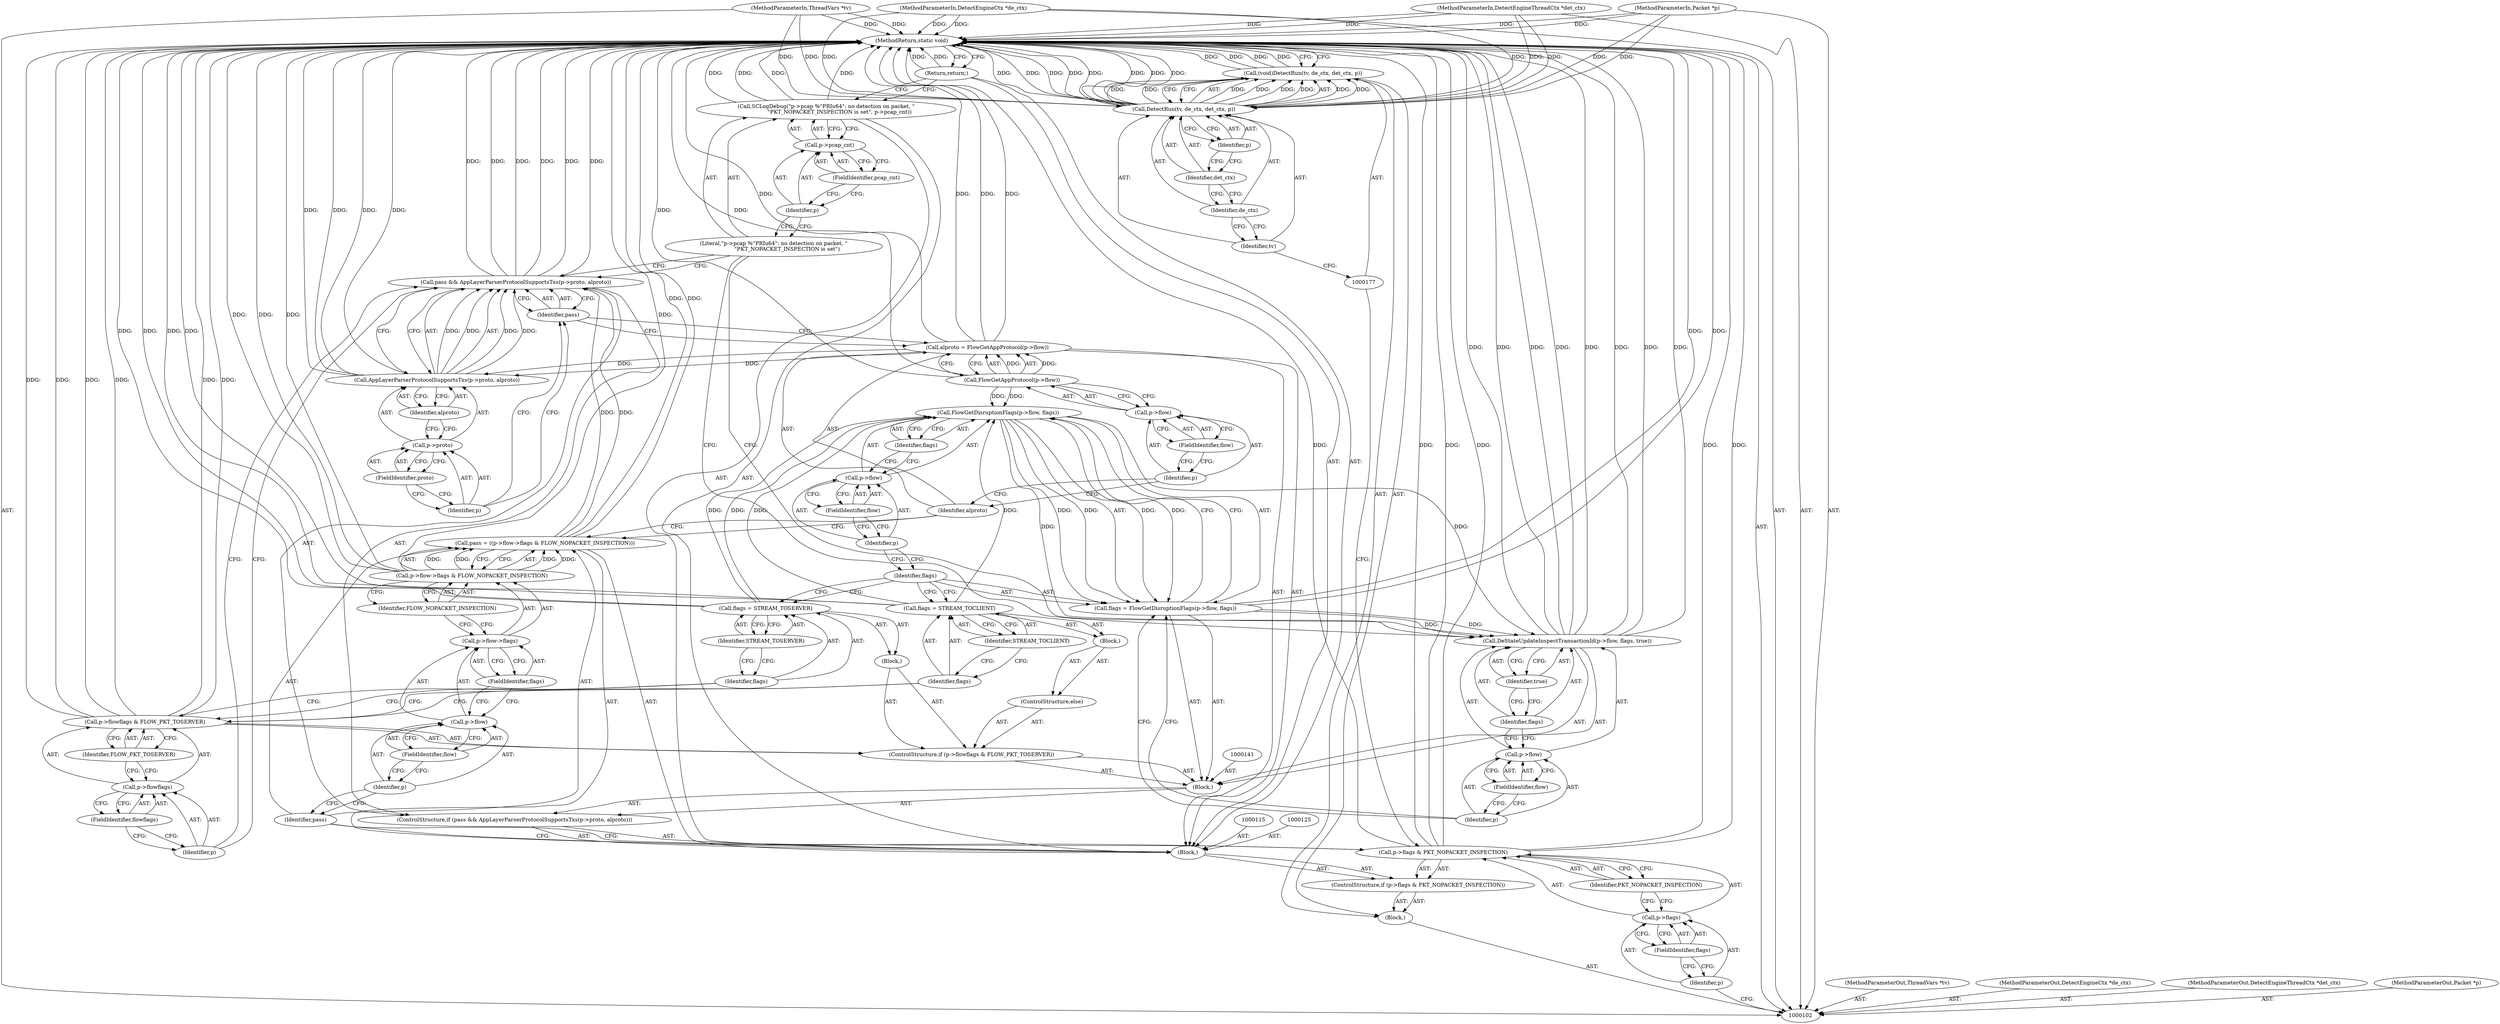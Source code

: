 digraph "0_suricata_e1ef57c848bbe4e567d5d4b66d346a742e3f77a1" {
"1000183" [label="(MethodReturn,static void)"];
"1000103" [label="(MethodParameterIn,ThreadVars *tv)"];
"1000253" [label="(MethodParameterOut,ThreadVars *tv)"];
"1000126" [label="(Call,alproto = FlowGetAppProtocol(p->flow))"];
"1000127" [label="(Identifier,alproto)"];
"1000128" [label="(Call,FlowGetAppProtocol(p->flow))"];
"1000129" [label="(Call,p->flow)"];
"1000130" [label="(Identifier,p)"];
"1000131" [label="(FieldIdentifier,flow)"];
"1000114" [label="(Block,)"];
"1000133" [label="(Call,pass && AppLayerParserProtocolSupportsTxs(p->proto, alproto))"];
"1000134" [label="(Identifier,pass)"];
"1000135" [label="(Call,AppLayerParserProtocolSupportsTxs(p->proto, alproto))"];
"1000136" [label="(Call,p->proto)"];
"1000137" [label="(Identifier,p)"];
"1000138" [label="(FieldIdentifier,proto)"];
"1000139" [label="(Identifier,alproto)"];
"1000132" [label="(ControlStructure,if (pass && AppLayerParserProtocolSupportsTxs(p->proto, alproto)))"];
"1000140" [label="(Block,)"];
"1000142" [label="(ControlStructure,if (p->flowflags & FLOW_PKT_TOSERVER))"];
"1000143" [label="(Call,p->flowflags & FLOW_PKT_TOSERVER)"];
"1000144" [label="(Call,p->flowflags)"];
"1000145" [label="(Identifier,p)"];
"1000146" [label="(FieldIdentifier,flowflags)"];
"1000147" [label="(Identifier,FLOW_PKT_TOSERVER)"];
"1000148" [label="(Block,)"];
"1000149" [label="(Call,flags = STREAM_TOSERVER)"];
"1000150" [label="(Identifier,flags)"];
"1000151" [label="(Identifier,STREAM_TOSERVER)"];
"1000152" [label="(ControlStructure,else)"];
"1000153" [label="(Block,)"];
"1000154" [label="(Call,flags = STREAM_TOCLIENT)"];
"1000155" [label="(Identifier,flags)"];
"1000156" [label="(Identifier,STREAM_TOCLIENT)"];
"1000157" [label="(Call,flags = FlowGetDisruptionFlags(p->flow, flags))"];
"1000158" [label="(Identifier,flags)"];
"1000159" [label="(Call,FlowGetDisruptionFlags(p->flow, flags))"];
"1000160" [label="(Call,p->flow)"];
"1000161" [label="(Identifier,p)"];
"1000162" [label="(FieldIdentifier,flow)"];
"1000163" [label="(Identifier,flags)"];
"1000164" [label="(Call,DeStateUpdateInspectTransactionId(p->flow, flags, true))"];
"1000165" [label="(Call,p->flow)"];
"1000166" [label="(Identifier,p)"];
"1000167" [label="(FieldIdentifier,flow)"];
"1000168" [label="(Identifier,flags)"];
"1000169" [label="(Identifier,true)"];
"1000104" [label="(MethodParameterIn,DetectEngineCtx *de_ctx)"];
"1000254" [label="(MethodParameterOut,DetectEngineCtx *de_ctx)"];
"1000105" [label="(MethodParameterIn,DetectEngineThreadCtx *det_ctx)"];
"1000255" [label="(MethodParameterOut,DetectEngineThreadCtx *det_ctx)"];
"1000171" [label="(Literal,\"p->pcap %\"PRIu64\": no detection on packet, \"\n                \"PKT_NOPACKET_INSPECTION is set\")"];
"1000170" [label="(Call,SCLogDebug(\"p->pcap %\"PRIu64\": no detection on packet, \"\n                \"PKT_NOPACKET_INSPECTION is set\", p->pcap_cnt))"];
"1000172" [label="(Call,p->pcap_cnt)"];
"1000173" [label="(Identifier,p)"];
"1000174" [label="(FieldIdentifier,pcap_cnt)"];
"1000175" [label="(Return,return;)"];
"1000178" [label="(Call,DetectRun(tv, de_ctx, det_ctx, p))"];
"1000179" [label="(Identifier,tv)"];
"1000180" [label="(Identifier,de_ctx)"];
"1000181" [label="(Identifier,det_ctx)"];
"1000176" [label="(Call,(void)DetectRun(tv, de_ctx, det_ctx, p))"];
"1000182" [label="(Identifier,p)"];
"1000106" [label="(MethodParameterIn,Packet *p)"];
"1000256" [label="(MethodParameterOut,Packet *p)"];
"1000107" [label="(Block,)"];
"1000112" [label="(FieldIdentifier,flags)"];
"1000113" [label="(Identifier,PKT_NOPACKET_INSPECTION)"];
"1000108" [label="(ControlStructure,if (p->flags & PKT_NOPACKET_INSPECTION))"];
"1000109" [label="(Call,p->flags & PKT_NOPACKET_INSPECTION)"];
"1000110" [label="(Call,p->flags)"];
"1000111" [label="(Identifier,p)"];
"1000116" [label="(Call,pass = ((p->flow->flags & FLOW_NOPACKET_INSPECTION)))"];
"1000117" [label="(Identifier,pass)"];
"1000118" [label="(Call,p->flow->flags & FLOW_NOPACKET_INSPECTION)"];
"1000119" [label="(Call,p->flow->flags)"];
"1000120" [label="(Call,p->flow)"];
"1000121" [label="(Identifier,p)"];
"1000122" [label="(FieldIdentifier,flow)"];
"1000123" [label="(FieldIdentifier,flags)"];
"1000124" [label="(Identifier,FLOW_NOPACKET_INSPECTION)"];
"1000183" -> "1000102"  [label="AST: "];
"1000183" -> "1000175"  [label="CFG: "];
"1000183" -> "1000176"  [label="CFG: "];
"1000170" -> "1000183"  [label="DDG: "];
"1000170" -> "1000183"  [label="DDG: "];
"1000149" -> "1000183"  [label="DDG: "];
"1000164" -> "1000183"  [label="DDG: "];
"1000164" -> "1000183"  [label="DDG: "];
"1000164" -> "1000183"  [label="DDG: "];
"1000164" -> "1000183"  [label="DDG: "];
"1000105" -> "1000183"  [label="DDG: "];
"1000135" -> "1000183"  [label="DDG: "];
"1000135" -> "1000183"  [label="DDG: "];
"1000178" -> "1000183"  [label="DDG: "];
"1000178" -> "1000183"  [label="DDG: "];
"1000178" -> "1000183"  [label="DDG: "];
"1000178" -> "1000183"  [label="DDG: "];
"1000126" -> "1000183"  [label="DDG: "];
"1000126" -> "1000183"  [label="DDG: "];
"1000116" -> "1000183"  [label="DDG: "];
"1000133" -> "1000183"  [label="DDG: "];
"1000133" -> "1000183"  [label="DDG: "];
"1000133" -> "1000183"  [label="DDG: "];
"1000118" -> "1000183"  [label="DDG: "];
"1000118" -> "1000183"  [label="DDG: "];
"1000176" -> "1000183"  [label="DDG: "];
"1000176" -> "1000183"  [label="DDG: "];
"1000157" -> "1000183"  [label="DDG: "];
"1000104" -> "1000183"  [label="DDG: "];
"1000128" -> "1000183"  [label="DDG: "];
"1000103" -> "1000183"  [label="DDG: "];
"1000143" -> "1000183"  [label="DDG: "];
"1000143" -> "1000183"  [label="DDG: "];
"1000143" -> "1000183"  [label="DDG: "];
"1000109" -> "1000183"  [label="DDG: "];
"1000109" -> "1000183"  [label="DDG: "];
"1000109" -> "1000183"  [label="DDG: "];
"1000154" -> "1000183"  [label="DDG: "];
"1000106" -> "1000183"  [label="DDG: "];
"1000175" -> "1000183"  [label="DDG: "];
"1000103" -> "1000102"  [label="AST: "];
"1000103" -> "1000183"  [label="DDG: "];
"1000103" -> "1000178"  [label="DDG: "];
"1000253" -> "1000102"  [label="AST: "];
"1000126" -> "1000114"  [label="AST: "];
"1000126" -> "1000128"  [label="CFG: "];
"1000127" -> "1000126"  [label="AST: "];
"1000128" -> "1000126"  [label="AST: "];
"1000134" -> "1000126"  [label="CFG: "];
"1000126" -> "1000183"  [label="DDG: "];
"1000126" -> "1000183"  [label="DDG: "];
"1000128" -> "1000126"  [label="DDG: "];
"1000126" -> "1000135"  [label="DDG: "];
"1000127" -> "1000126"  [label="AST: "];
"1000127" -> "1000116"  [label="CFG: "];
"1000130" -> "1000127"  [label="CFG: "];
"1000128" -> "1000126"  [label="AST: "];
"1000128" -> "1000129"  [label="CFG: "];
"1000129" -> "1000128"  [label="AST: "];
"1000126" -> "1000128"  [label="CFG: "];
"1000128" -> "1000183"  [label="DDG: "];
"1000128" -> "1000126"  [label="DDG: "];
"1000128" -> "1000159"  [label="DDG: "];
"1000129" -> "1000128"  [label="AST: "];
"1000129" -> "1000131"  [label="CFG: "];
"1000130" -> "1000129"  [label="AST: "];
"1000131" -> "1000129"  [label="AST: "];
"1000128" -> "1000129"  [label="CFG: "];
"1000130" -> "1000129"  [label="AST: "];
"1000130" -> "1000127"  [label="CFG: "];
"1000131" -> "1000130"  [label="CFG: "];
"1000131" -> "1000129"  [label="AST: "];
"1000131" -> "1000130"  [label="CFG: "];
"1000129" -> "1000131"  [label="CFG: "];
"1000114" -> "1000108"  [label="AST: "];
"1000115" -> "1000114"  [label="AST: "];
"1000116" -> "1000114"  [label="AST: "];
"1000125" -> "1000114"  [label="AST: "];
"1000126" -> "1000114"  [label="AST: "];
"1000132" -> "1000114"  [label="AST: "];
"1000170" -> "1000114"  [label="AST: "];
"1000175" -> "1000114"  [label="AST: "];
"1000133" -> "1000132"  [label="AST: "];
"1000133" -> "1000134"  [label="CFG: "];
"1000133" -> "1000135"  [label="CFG: "];
"1000134" -> "1000133"  [label="AST: "];
"1000135" -> "1000133"  [label="AST: "];
"1000145" -> "1000133"  [label="CFG: "];
"1000171" -> "1000133"  [label="CFG: "];
"1000133" -> "1000183"  [label="DDG: "];
"1000133" -> "1000183"  [label="DDG: "];
"1000133" -> "1000183"  [label="DDG: "];
"1000116" -> "1000133"  [label="DDG: "];
"1000135" -> "1000133"  [label="DDG: "];
"1000135" -> "1000133"  [label="DDG: "];
"1000134" -> "1000133"  [label="AST: "];
"1000134" -> "1000126"  [label="CFG: "];
"1000137" -> "1000134"  [label="CFG: "];
"1000133" -> "1000134"  [label="CFG: "];
"1000135" -> "1000133"  [label="AST: "];
"1000135" -> "1000139"  [label="CFG: "];
"1000136" -> "1000135"  [label="AST: "];
"1000139" -> "1000135"  [label="AST: "];
"1000133" -> "1000135"  [label="CFG: "];
"1000135" -> "1000183"  [label="DDG: "];
"1000135" -> "1000183"  [label="DDG: "];
"1000135" -> "1000133"  [label="DDG: "];
"1000135" -> "1000133"  [label="DDG: "];
"1000126" -> "1000135"  [label="DDG: "];
"1000136" -> "1000135"  [label="AST: "];
"1000136" -> "1000138"  [label="CFG: "];
"1000137" -> "1000136"  [label="AST: "];
"1000138" -> "1000136"  [label="AST: "];
"1000139" -> "1000136"  [label="CFG: "];
"1000137" -> "1000136"  [label="AST: "];
"1000137" -> "1000134"  [label="CFG: "];
"1000138" -> "1000137"  [label="CFG: "];
"1000138" -> "1000136"  [label="AST: "];
"1000138" -> "1000137"  [label="CFG: "];
"1000136" -> "1000138"  [label="CFG: "];
"1000139" -> "1000135"  [label="AST: "];
"1000139" -> "1000136"  [label="CFG: "];
"1000135" -> "1000139"  [label="CFG: "];
"1000132" -> "1000114"  [label="AST: "];
"1000133" -> "1000132"  [label="AST: "];
"1000140" -> "1000132"  [label="AST: "];
"1000140" -> "1000132"  [label="AST: "];
"1000141" -> "1000140"  [label="AST: "];
"1000142" -> "1000140"  [label="AST: "];
"1000157" -> "1000140"  [label="AST: "];
"1000164" -> "1000140"  [label="AST: "];
"1000142" -> "1000140"  [label="AST: "];
"1000143" -> "1000142"  [label="AST: "];
"1000148" -> "1000142"  [label="AST: "];
"1000152" -> "1000142"  [label="AST: "];
"1000143" -> "1000142"  [label="AST: "];
"1000143" -> "1000147"  [label="CFG: "];
"1000144" -> "1000143"  [label="AST: "];
"1000147" -> "1000143"  [label="AST: "];
"1000150" -> "1000143"  [label="CFG: "];
"1000155" -> "1000143"  [label="CFG: "];
"1000143" -> "1000183"  [label="DDG: "];
"1000143" -> "1000183"  [label="DDG: "];
"1000143" -> "1000183"  [label="DDG: "];
"1000144" -> "1000143"  [label="AST: "];
"1000144" -> "1000146"  [label="CFG: "];
"1000145" -> "1000144"  [label="AST: "];
"1000146" -> "1000144"  [label="AST: "];
"1000147" -> "1000144"  [label="CFG: "];
"1000145" -> "1000144"  [label="AST: "];
"1000145" -> "1000133"  [label="CFG: "];
"1000146" -> "1000145"  [label="CFG: "];
"1000146" -> "1000144"  [label="AST: "];
"1000146" -> "1000145"  [label="CFG: "];
"1000144" -> "1000146"  [label="CFG: "];
"1000147" -> "1000143"  [label="AST: "];
"1000147" -> "1000144"  [label="CFG: "];
"1000143" -> "1000147"  [label="CFG: "];
"1000148" -> "1000142"  [label="AST: "];
"1000149" -> "1000148"  [label="AST: "];
"1000149" -> "1000148"  [label="AST: "];
"1000149" -> "1000151"  [label="CFG: "];
"1000150" -> "1000149"  [label="AST: "];
"1000151" -> "1000149"  [label="AST: "];
"1000158" -> "1000149"  [label="CFG: "];
"1000149" -> "1000183"  [label="DDG: "];
"1000149" -> "1000159"  [label="DDG: "];
"1000150" -> "1000149"  [label="AST: "];
"1000150" -> "1000143"  [label="CFG: "];
"1000151" -> "1000150"  [label="CFG: "];
"1000151" -> "1000149"  [label="AST: "];
"1000151" -> "1000150"  [label="CFG: "];
"1000149" -> "1000151"  [label="CFG: "];
"1000152" -> "1000142"  [label="AST: "];
"1000153" -> "1000152"  [label="AST: "];
"1000153" -> "1000152"  [label="AST: "];
"1000154" -> "1000153"  [label="AST: "];
"1000154" -> "1000153"  [label="AST: "];
"1000154" -> "1000156"  [label="CFG: "];
"1000155" -> "1000154"  [label="AST: "];
"1000156" -> "1000154"  [label="AST: "];
"1000158" -> "1000154"  [label="CFG: "];
"1000154" -> "1000183"  [label="DDG: "];
"1000154" -> "1000159"  [label="DDG: "];
"1000155" -> "1000154"  [label="AST: "];
"1000155" -> "1000143"  [label="CFG: "];
"1000156" -> "1000155"  [label="CFG: "];
"1000156" -> "1000154"  [label="AST: "];
"1000156" -> "1000155"  [label="CFG: "];
"1000154" -> "1000156"  [label="CFG: "];
"1000157" -> "1000140"  [label="AST: "];
"1000157" -> "1000159"  [label="CFG: "];
"1000158" -> "1000157"  [label="AST: "];
"1000159" -> "1000157"  [label="AST: "];
"1000166" -> "1000157"  [label="CFG: "];
"1000157" -> "1000183"  [label="DDG: "];
"1000159" -> "1000157"  [label="DDG: "];
"1000159" -> "1000157"  [label="DDG: "];
"1000157" -> "1000164"  [label="DDG: "];
"1000158" -> "1000157"  [label="AST: "];
"1000158" -> "1000149"  [label="CFG: "];
"1000158" -> "1000154"  [label="CFG: "];
"1000161" -> "1000158"  [label="CFG: "];
"1000159" -> "1000157"  [label="AST: "];
"1000159" -> "1000163"  [label="CFG: "];
"1000160" -> "1000159"  [label="AST: "];
"1000163" -> "1000159"  [label="AST: "];
"1000157" -> "1000159"  [label="CFG: "];
"1000159" -> "1000157"  [label="DDG: "];
"1000159" -> "1000157"  [label="DDG: "];
"1000128" -> "1000159"  [label="DDG: "];
"1000154" -> "1000159"  [label="DDG: "];
"1000149" -> "1000159"  [label="DDG: "];
"1000159" -> "1000164"  [label="DDG: "];
"1000160" -> "1000159"  [label="AST: "];
"1000160" -> "1000162"  [label="CFG: "];
"1000161" -> "1000160"  [label="AST: "];
"1000162" -> "1000160"  [label="AST: "];
"1000163" -> "1000160"  [label="CFG: "];
"1000161" -> "1000160"  [label="AST: "];
"1000161" -> "1000158"  [label="CFG: "];
"1000162" -> "1000161"  [label="CFG: "];
"1000162" -> "1000160"  [label="AST: "];
"1000162" -> "1000161"  [label="CFG: "];
"1000160" -> "1000162"  [label="CFG: "];
"1000163" -> "1000159"  [label="AST: "];
"1000163" -> "1000160"  [label="CFG: "];
"1000159" -> "1000163"  [label="CFG: "];
"1000164" -> "1000140"  [label="AST: "];
"1000164" -> "1000169"  [label="CFG: "];
"1000165" -> "1000164"  [label="AST: "];
"1000168" -> "1000164"  [label="AST: "];
"1000169" -> "1000164"  [label="AST: "];
"1000171" -> "1000164"  [label="CFG: "];
"1000164" -> "1000183"  [label="DDG: "];
"1000164" -> "1000183"  [label="DDG: "];
"1000164" -> "1000183"  [label="DDG: "];
"1000164" -> "1000183"  [label="DDG: "];
"1000159" -> "1000164"  [label="DDG: "];
"1000157" -> "1000164"  [label="DDG: "];
"1000165" -> "1000164"  [label="AST: "];
"1000165" -> "1000167"  [label="CFG: "];
"1000166" -> "1000165"  [label="AST: "];
"1000167" -> "1000165"  [label="AST: "];
"1000168" -> "1000165"  [label="CFG: "];
"1000166" -> "1000165"  [label="AST: "];
"1000166" -> "1000157"  [label="CFG: "];
"1000167" -> "1000166"  [label="CFG: "];
"1000167" -> "1000165"  [label="AST: "];
"1000167" -> "1000166"  [label="CFG: "];
"1000165" -> "1000167"  [label="CFG: "];
"1000168" -> "1000164"  [label="AST: "];
"1000168" -> "1000165"  [label="CFG: "];
"1000169" -> "1000168"  [label="CFG: "];
"1000169" -> "1000164"  [label="AST: "];
"1000169" -> "1000168"  [label="CFG: "];
"1000164" -> "1000169"  [label="CFG: "];
"1000104" -> "1000102"  [label="AST: "];
"1000104" -> "1000183"  [label="DDG: "];
"1000104" -> "1000178"  [label="DDG: "];
"1000254" -> "1000102"  [label="AST: "];
"1000105" -> "1000102"  [label="AST: "];
"1000105" -> "1000183"  [label="DDG: "];
"1000105" -> "1000178"  [label="DDG: "];
"1000255" -> "1000102"  [label="AST: "];
"1000171" -> "1000170"  [label="AST: "];
"1000171" -> "1000164"  [label="CFG: "];
"1000171" -> "1000133"  [label="CFG: "];
"1000173" -> "1000171"  [label="CFG: "];
"1000170" -> "1000114"  [label="AST: "];
"1000170" -> "1000172"  [label="CFG: "];
"1000171" -> "1000170"  [label="AST: "];
"1000172" -> "1000170"  [label="AST: "];
"1000175" -> "1000170"  [label="CFG: "];
"1000170" -> "1000183"  [label="DDG: "];
"1000170" -> "1000183"  [label="DDG: "];
"1000172" -> "1000170"  [label="AST: "];
"1000172" -> "1000174"  [label="CFG: "];
"1000173" -> "1000172"  [label="AST: "];
"1000174" -> "1000172"  [label="AST: "];
"1000170" -> "1000172"  [label="CFG: "];
"1000173" -> "1000172"  [label="AST: "];
"1000173" -> "1000171"  [label="CFG: "];
"1000174" -> "1000173"  [label="CFG: "];
"1000174" -> "1000172"  [label="AST: "];
"1000174" -> "1000173"  [label="CFG: "];
"1000172" -> "1000174"  [label="CFG: "];
"1000175" -> "1000114"  [label="AST: "];
"1000175" -> "1000170"  [label="CFG: "];
"1000183" -> "1000175"  [label="CFG: "];
"1000175" -> "1000183"  [label="DDG: "];
"1000178" -> "1000176"  [label="AST: "];
"1000178" -> "1000182"  [label="CFG: "];
"1000179" -> "1000178"  [label="AST: "];
"1000180" -> "1000178"  [label="AST: "];
"1000181" -> "1000178"  [label="AST: "];
"1000182" -> "1000178"  [label="AST: "];
"1000176" -> "1000178"  [label="CFG: "];
"1000178" -> "1000183"  [label="DDG: "];
"1000178" -> "1000183"  [label="DDG: "];
"1000178" -> "1000183"  [label="DDG: "];
"1000178" -> "1000183"  [label="DDG: "];
"1000178" -> "1000176"  [label="DDG: "];
"1000178" -> "1000176"  [label="DDG: "];
"1000178" -> "1000176"  [label="DDG: "];
"1000178" -> "1000176"  [label="DDG: "];
"1000103" -> "1000178"  [label="DDG: "];
"1000104" -> "1000178"  [label="DDG: "];
"1000105" -> "1000178"  [label="DDG: "];
"1000106" -> "1000178"  [label="DDG: "];
"1000179" -> "1000178"  [label="AST: "];
"1000179" -> "1000177"  [label="CFG: "];
"1000180" -> "1000179"  [label="CFG: "];
"1000180" -> "1000178"  [label="AST: "];
"1000180" -> "1000179"  [label="CFG: "];
"1000181" -> "1000180"  [label="CFG: "];
"1000181" -> "1000178"  [label="AST: "];
"1000181" -> "1000180"  [label="CFG: "];
"1000182" -> "1000181"  [label="CFG: "];
"1000176" -> "1000107"  [label="AST: "];
"1000176" -> "1000178"  [label="CFG: "];
"1000177" -> "1000176"  [label="AST: "];
"1000178" -> "1000176"  [label="AST: "];
"1000183" -> "1000176"  [label="CFG: "];
"1000176" -> "1000183"  [label="DDG: "];
"1000176" -> "1000183"  [label="DDG: "];
"1000178" -> "1000176"  [label="DDG: "];
"1000178" -> "1000176"  [label="DDG: "];
"1000178" -> "1000176"  [label="DDG: "];
"1000178" -> "1000176"  [label="DDG: "];
"1000182" -> "1000178"  [label="AST: "];
"1000182" -> "1000181"  [label="CFG: "];
"1000178" -> "1000182"  [label="CFG: "];
"1000106" -> "1000102"  [label="AST: "];
"1000106" -> "1000183"  [label="DDG: "];
"1000106" -> "1000178"  [label="DDG: "];
"1000256" -> "1000102"  [label="AST: "];
"1000107" -> "1000102"  [label="AST: "];
"1000108" -> "1000107"  [label="AST: "];
"1000176" -> "1000107"  [label="AST: "];
"1000112" -> "1000110"  [label="AST: "];
"1000112" -> "1000111"  [label="CFG: "];
"1000110" -> "1000112"  [label="CFG: "];
"1000113" -> "1000109"  [label="AST: "];
"1000113" -> "1000110"  [label="CFG: "];
"1000109" -> "1000113"  [label="CFG: "];
"1000108" -> "1000107"  [label="AST: "];
"1000109" -> "1000108"  [label="AST: "];
"1000114" -> "1000108"  [label="AST: "];
"1000109" -> "1000108"  [label="AST: "];
"1000109" -> "1000113"  [label="CFG: "];
"1000110" -> "1000109"  [label="AST: "];
"1000113" -> "1000109"  [label="AST: "];
"1000117" -> "1000109"  [label="CFG: "];
"1000177" -> "1000109"  [label="CFG: "];
"1000109" -> "1000183"  [label="DDG: "];
"1000109" -> "1000183"  [label="DDG: "];
"1000109" -> "1000183"  [label="DDG: "];
"1000110" -> "1000109"  [label="AST: "];
"1000110" -> "1000112"  [label="CFG: "];
"1000111" -> "1000110"  [label="AST: "];
"1000112" -> "1000110"  [label="AST: "];
"1000113" -> "1000110"  [label="CFG: "];
"1000111" -> "1000110"  [label="AST: "];
"1000111" -> "1000102"  [label="CFG: "];
"1000112" -> "1000111"  [label="CFG: "];
"1000116" -> "1000114"  [label="AST: "];
"1000116" -> "1000118"  [label="CFG: "];
"1000117" -> "1000116"  [label="AST: "];
"1000118" -> "1000116"  [label="AST: "];
"1000127" -> "1000116"  [label="CFG: "];
"1000116" -> "1000183"  [label="DDG: "];
"1000118" -> "1000116"  [label="DDG: "];
"1000118" -> "1000116"  [label="DDG: "];
"1000116" -> "1000133"  [label="DDG: "];
"1000117" -> "1000116"  [label="AST: "];
"1000117" -> "1000109"  [label="CFG: "];
"1000121" -> "1000117"  [label="CFG: "];
"1000118" -> "1000116"  [label="AST: "];
"1000118" -> "1000124"  [label="CFG: "];
"1000119" -> "1000118"  [label="AST: "];
"1000124" -> "1000118"  [label="AST: "];
"1000116" -> "1000118"  [label="CFG: "];
"1000118" -> "1000183"  [label="DDG: "];
"1000118" -> "1000183"  [label="DDG: "];
"1000118" -> "1000116"  [label="DDG: "];
"1000118" -> "1000116"  [label="DDG: "];
"1000119" -> "1000118"  [label="AST: "];
"1000119" -> "1000123"  [label="CFG: "];
"1000120" -> "1000119"  [label="AST: "];
"1000123" -> "1000119"  [label="AST: "];
"1000124" -> "1000119"  [label="CFG: "];
"1000120" -> "1000119"  [label="AST: "];
"1000120" -> "1000122"  [label="CFG: "];
"1000121" -> "1000120"  [label="AST: "];
"1000122" -> "1000120"  [label="AST: "];
"1000123" -> "1000120"  [label="CFG: "];
"1000121" -> "1000120"  [label="AST: "];
"1000121" -> "1000117"  [label="CFG: "];
"1000122" -> "1000121"  [label="CFG: "];
"1000122" -> "1000120"  [label="AST: "];
"1000122" -> "1000121"  [label="CFG: "];
"1000120" -> "1000122"  [label="CFG: "];
"1000123" -> "1000119"  [label="AST: "];
"1000123" -> "1000120"  [label="CFG: "];
"1000119" -> "1000123"  [label="CFG: "];
"1000124" -> "1000118"  [label="AST: "];
"1000124" -> "1000119"  [label="CFG: "];
"1000118" -> "1000124"  [label="CFG: "];
}
